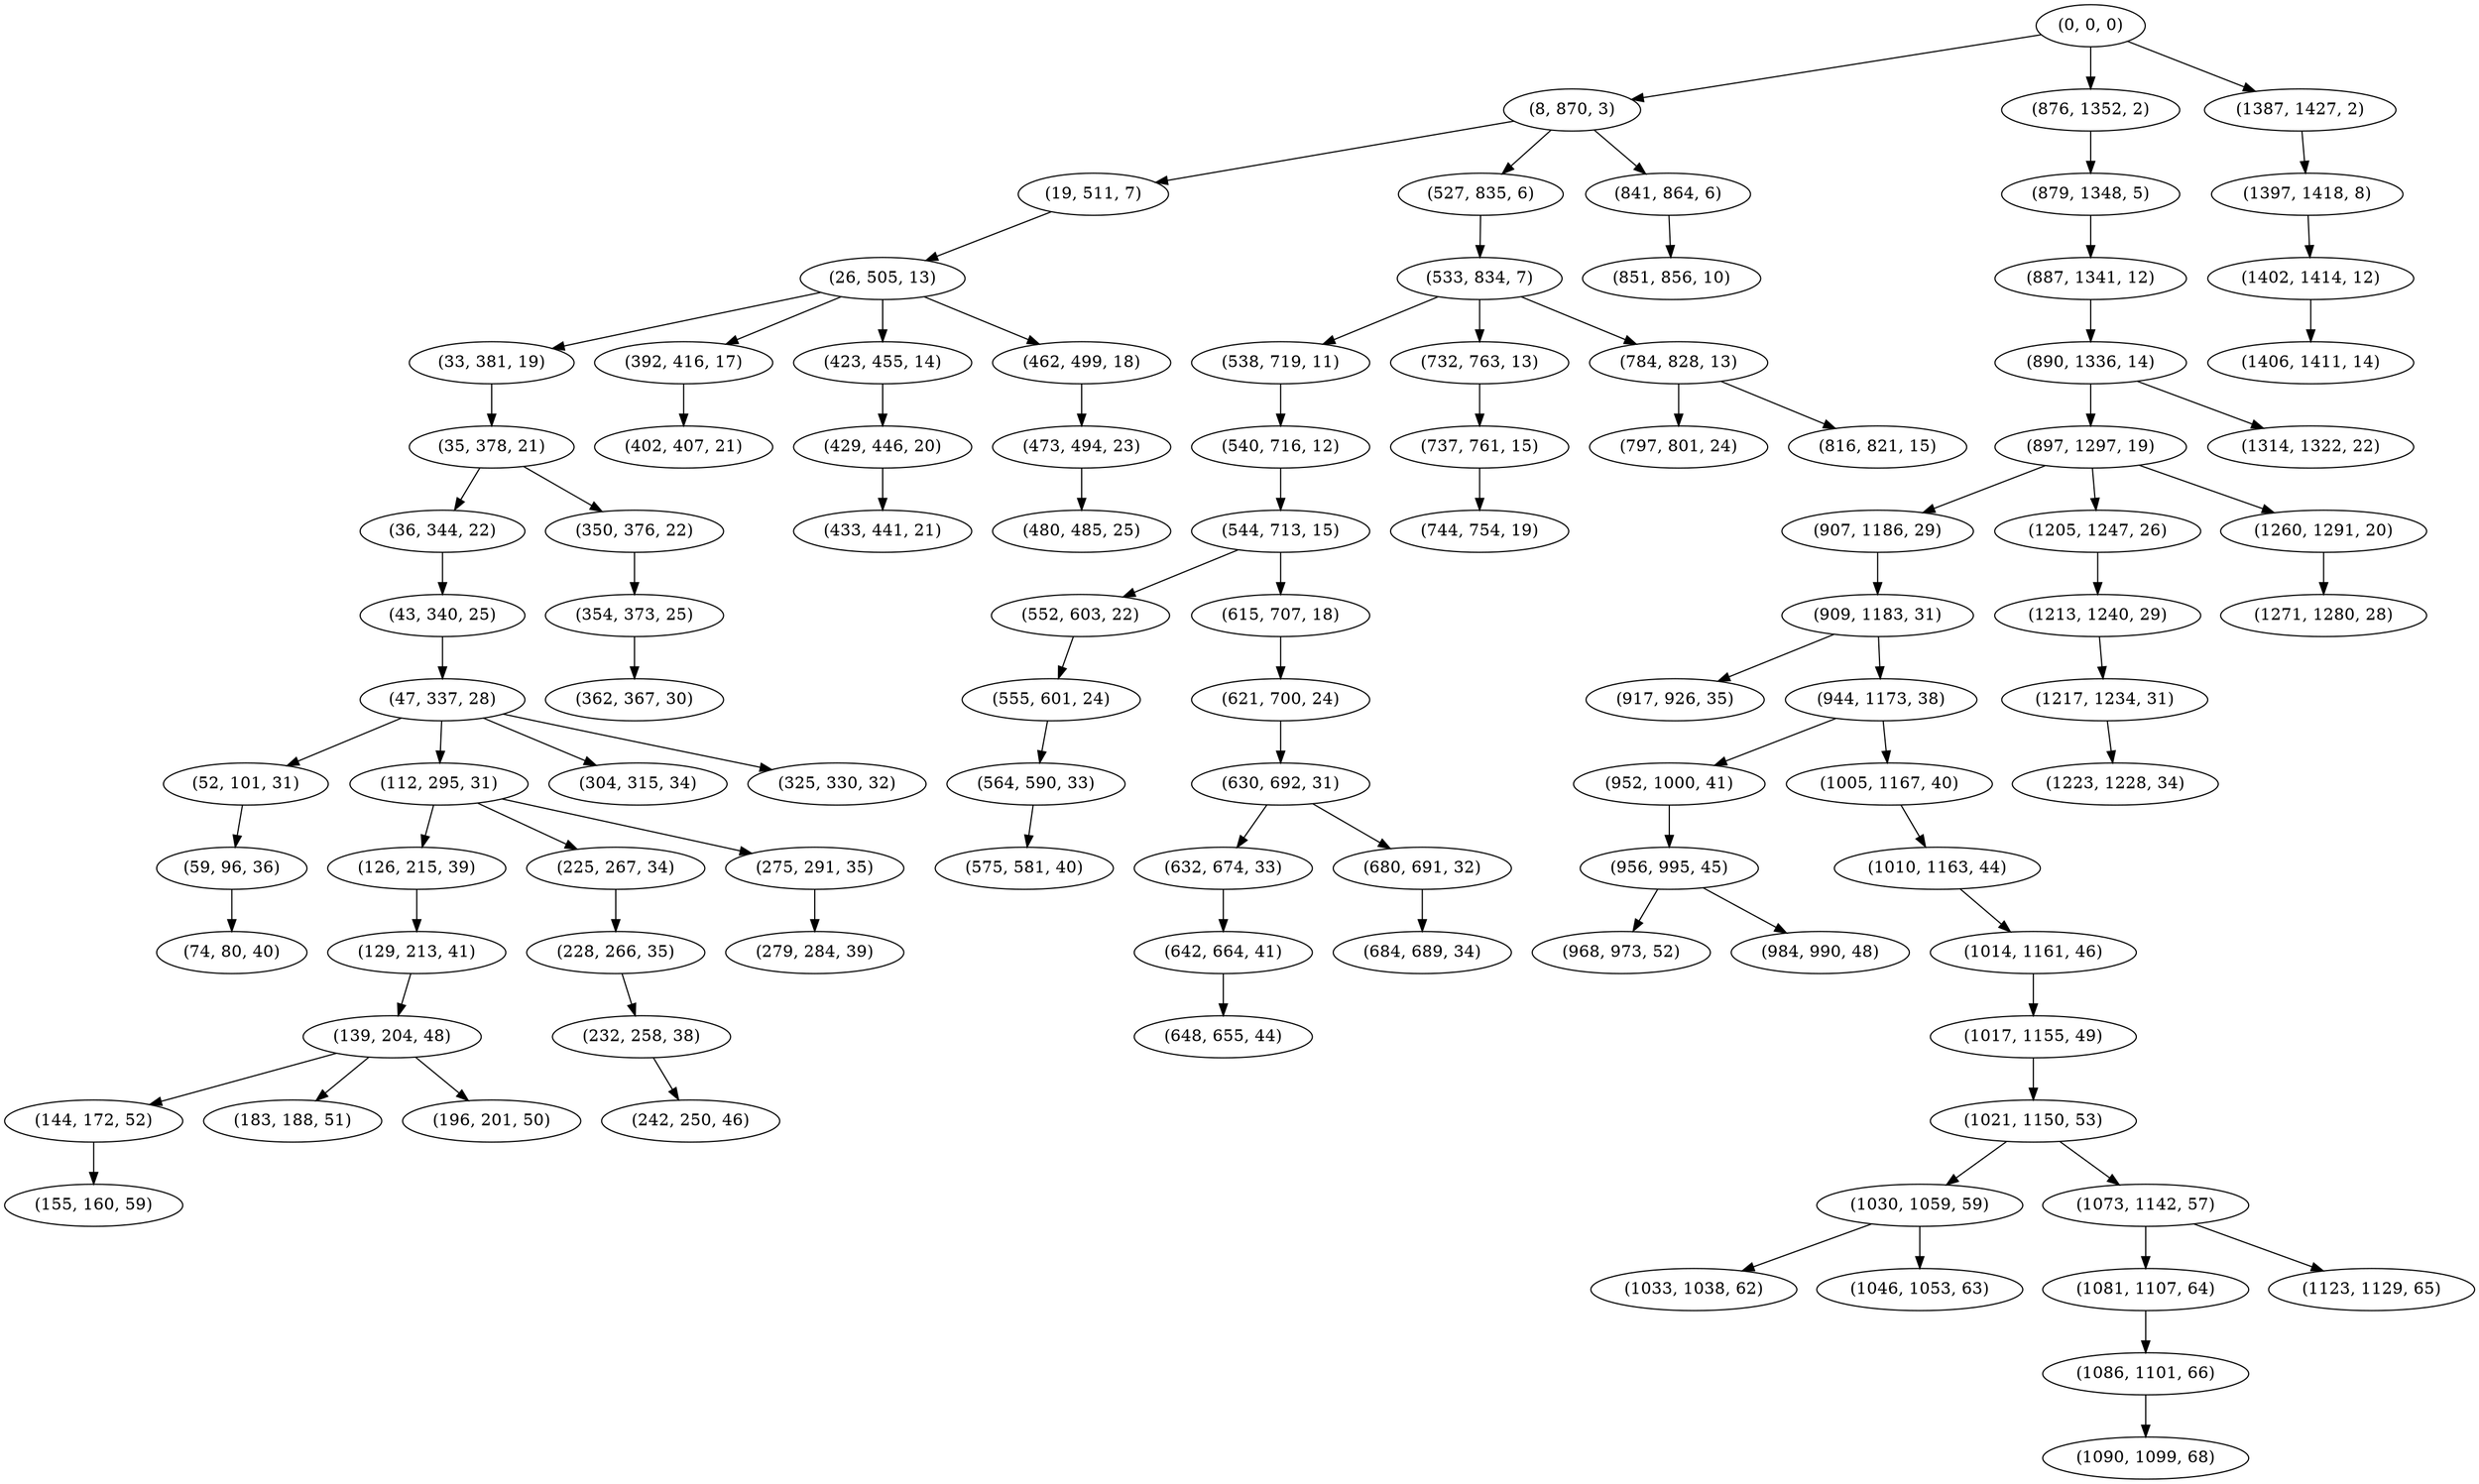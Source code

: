 digraph tree {
    "(0, 0, 0)";
    "(8, 870, 3)";
    "(19, 511, 7)";
    "(26, 505, 13)";
    "(33, 381, 19)";
    "(35, 378, 21)";
    "(36, 344, 22)";
    "(43, 340, 25)";
    "(47, 337, 28)";
    "(52, 101, 31)";
    "(59, 96, 36)";
    "(74, 80, 40)";
    "(112, 295, 31)";
    "(126, 215, 39)";
    "(129, 213, 41)";
    "(139, 204, 48)";
    "(144, 172, 52)";
    "(155, 160, 59)";
    "(183, 188, 51)";
    "(196, 201, 50)";
    "(225, 267, 34)";
    "(228, 266, 35)";
    "(232, 258, 38)";
    "(242, 250, 46)";
    "(275, 291, 35)";
    "(279, 284, 39)";
    "(304, 315, 34)";
    "(325, 330, 32)";
    "(350, 376, 22)";
    "(354, 373, 25)";
    "(362, 367, 30)";
    "(392, 416, 17)";
    "(402, 407, 21)";
    "(423, 455, 14)";
    "(429, 446, 20)";
    "(433, 441, 21)";
    "(462, 499, 18)";
    "(473, 494, 23)";
    "(480, 485, 25)";
    "(527, 835, 6)";
    "(533, 834, 7)";
    "(538, 719, 11)";
    "(540, 716, 12)";
    "(544, 713, 15)";
    "(552, 603, 22)";
    "(555, 601, 24)";
    "(564, 590, 33)";
    "(575, 581, 40)";
    "(615, 707, 18)";
    "(621, 700, 24)";
    "(630, 692, 31)";
    "(632, 674, 33)";
    "(642, 664, 41)";
    "(648, 655, 44)";
    "(680, 691, 32)";
    "(684, 689, 34)";
    "(732, 763, 13)";
    "(737, 761, 15)";
    "(744, 754, 19)";
    "(784, 828, 13)";
    "(797, 801, 24)";
    "(816, 821, 15)";
    "(841, 864, 6)";
    "(851, 856, 10)";
    "(876, 1352, 2)";
    "(879, 1348, 5)";
    "(887, 1341, 12)";
    "(890, 1336, 14)";
    "(897, 1297, 19)";
    "(907, 1186, 29)";
    "(909, 1183, 31)";
    "(917, 926, 35)";
    "(944, 1173, 38)";
    "(952, 1000, 41)";
    "(956, 995, 45)";
    "(968, 973, 52)";
    "(984, 990, 48)";
    "(1005, 1167, 40)";
    "(1010, 1163, 44)";
    "(1014, 1161, 46)";
    "(1017, 1155, 49)";
    "(1021, 1150, 53)";
    "(1030, 1059, 59)";
    "(1033, 1038, 62)";
    "(1046, 1053, 63)";
    "(1073, 1142, 57)";
    "(1081, 1107, 64)";
    "(1086, 1101, 66)";
    "(1090, 1099, 68)";
    "(1123, 1129, 65)";
    "(1205, 1247, 26)";
    "(1213, 1240, 29)";
    "(1217, 1234, 31)";
    "(1223, 1228, 34)";
    "(1260, 1291, 20)";
    "(1271, 1280, 28)";
    "(1314, 1322, 22)";
    "(1387, 1427, 2)";
    "(1397, 1418, 8)";
    "(1402, 1414, 12)";
    "(1406, 1411, 14)";
    "(0, 0, 0)" -> "(8, 870, 3)";
    "(0, 0, 0)" -> "(876, 1352, 2)";
    "(0, 0, 0)" -> "(1387, 1427, 2)";
    "(8, 870, 3)" -> "(19, 511, 7)";
    "(8, 870, 3)" -> "(527, 835, 6)";
    "(8, 870, 3)" -> "(841, 864, 6)";
    "(19, 511, 7)" -> "(26, 505, 13)";
    "(26, 505, 13)" -> "(33, 381, 19)";
    "(26, 505, 13)" -> "(392, 416, 17)";
    "(26, 505, 13)" -> "(423, 455, 14)";
    "(26, 505, 13)" -> "(462, 499, 18)";
    "(33, 381, 19)" -> "(35, 378, 21)";
    "(35, 378, 21)" -> "(36, 344, 22)";
    "(35, 378, 21)" -> "(350, 376, 22)";
    "(36, 344, 22)" -> "(43, 340, 25)";
    "(43, 340, 25)" -> "(47, 337, 28)";
    "(47, 337, 28)" -> "(52, 101, 31)";
    "(47, 337, 28)" -> "(112, 295, 31)";
    "(47, 337, 28)" -> "(304, 315, 34)";
    "(47, 337, 28)" -> "(325, 330, 32)";
    "(52, 101, 31)" -> "(59, 96, 36)";
    "(59, 96, 36)" -> "(74, 80, 40)";
    "(112, 295, 31)" -> "(126, 215, 39)";
    "(112, 295, 31)" -> "(225, 267, 34)";
    "(112, 295, 31)" -> "(275, 291, 35)";
    "(126, 215, 39)" -> "(129, 213, 41)";
    "(129, 213, 41)" -> "(139, 204, 48)";
    "(139, 204, 48)" -> "(144, 172, 52)";
    "(139, 204, 48)" -> "(183, 188, 51)";
    "(139, 204, 48)" -> "(196, 201, 50)";
    "(144, 172, 52)" -> "(155, 160, 59)";
    "(225, 267, 34)" -> "(228, 266, 35)";
    "(228, 266, 35)" -> "(232, 258, 38)";
    "(232, 258, 38)" -> "(242, 250, 46)";
    "(275, 291, 35)" -> "(279, 284, 39)";
    "(350, 376, 22)" -> "(354, 373, 25)";
    "(354, 373, 25)" -> "(362, 367, 30)";
    "(392, 416, 17)" -> "(402, 407, 21)";
    "(423, 455, 14)" -> "(429, 446, 20)";
    "(429, 446, 20)" -> "(433, 441, 21)";
    "(462, 499, 18)" -> "(473, 494, 23)";
    "(473, 494, 23)" -> "(480, 485, 25)";
    "(527, 835, 6)" -> "(533, 834, 7)";
    "(533, 834, 7)" -> "(538, 719, 11)";
    "(533, 834, 7)" -> "(732, 763, 13)";
    "(533, 834, 7)" -> "(784, 828, 13)";
    "(538, 719, 11)" -> "(540, 716, 12)";
    "(540, 716, 12)" -> "(544, 713, 15)";
    "(544, 713, 15)" -> "(552, 603, 22)";
    "(544, 713, 15)" -> "(615, 707, 18)";
    "(552, 603, 22)" -> "(555, 601, 24)";
    "(555, 601, 24)" -> "(564, 590, 33)";
    "(564, 590, 33)" -> "(575, 581, 40)";
    "(615, 707, 18)" -> "(621, 700, 24)";
    "(621, 700, 24)" -> "(630, 692, 31)";
    "(630, 692, 31)" -> "(632, 674, 33)";
    "(630, 692, 31)" -> "(680, 691, 32)";
    "(632, 674, 33)" -> "(642, 664, 41)";
    "(642, 664, 41)" -> "(648, 655, 44)";
    "(680, 691, 32)" -> "(684, 689, 34)";
    "(732, 763, 13)" -> "(737, 761, 15)";
    "(737, 761, 15)" -> "(744, 754, 19)";
    "(784, 828, 13)" -> "(797, 801, 24)";
    "(784, 828, 13)" -> "(816, 821, 15)";
    "(841, 864, 6)" -> "(851, 856, 10)";
    "(876, 1352, 2)" -> "(879, 1348, 5)";
    "(879, 1348, 5)" -> "(887, 1341, 12)";
    "(887, 1341, 12)" -> "(890, 1336, 14)";
    "(890, 1336, 14)" -> "(897, 1297, 19)";
    "(890, 1336, 14)" -> "(1314, 1322, 22)";
    "(897, 1297, 19)" -> "(907, 1186, 29)";
    "(897, 1297, 19)" -> "(1205, 1247, 26)";
    "(897, 1297, 19)" -> "(1260, 1291, 20)";
    "(907, 1186, 29)" -> "(909, 1183, 31)";
    "(909, 1183, 31)" -> "(917, 926, 35)";
    "(909, 1183, 31)" -> "(944, 1173, 38)";
    "(944, 1173, 38)" -> "(952, 1000, 41)";
    "(944, 1173, 38)" -> "(1005, 1167, 40)";
    "(952, 1000, 41)" -> "(956, 995, 45)";
    "(956, 995, 45)" -> "(968, 973, 52)";
    "(956, 995, 45)" -> "(984, 990, 48)";
    "(1005, 1167, 40)" -> "(1010, 1163, 44)";
    "(1010, 1163, 44)" -> "(1014, 1161, 46)";
    "(1014, 1161, 46)" -> "(1017, 1155, 49)";
    "(1017, 1155, 49)" -> "(1021, 1150, 53)";
    "(1021, 1150, 53)" -> "(1030, 1059, 59)";
    "(1021, 1150, 53)" -> "(1073, 1142, 57)";
    "(1030, 1059, 59)" -> "(1033, 1038, 62)";
    "(1030, 1059, 59)" -> "(1046, 1053, 63)";
    "(1073, 1142, 57)" -> "(1081, 1107, 64)";
    "(1073, 1142, 57)" -> "(1123, 1129, 65)";
    "(1081, 1107, 64)" -> "(1086, 1101, 66)";
    "(1086, 1101, 66)" -> "(1090, 1099, 68)";
    "(1205, 1247, 26)" -> "(1213, 1240, 29)";
    "(1213, 1240, 29)" -> "(1217, 1234, 31)";
    "(1217, 1234, 31)" -> "(1223, 1228, 34)";
    "(1260, 1291, 20)" -> "(1271, 1280, 28)";
    "(1387, 1427, 2)" -> "(1397, 1418, 8)";
    "(1397, 1418, 8)" -> "(1402, 1414, 12)";
    "(1402, 1414, 12)" -> "(1406, 1411, 14)";
}
